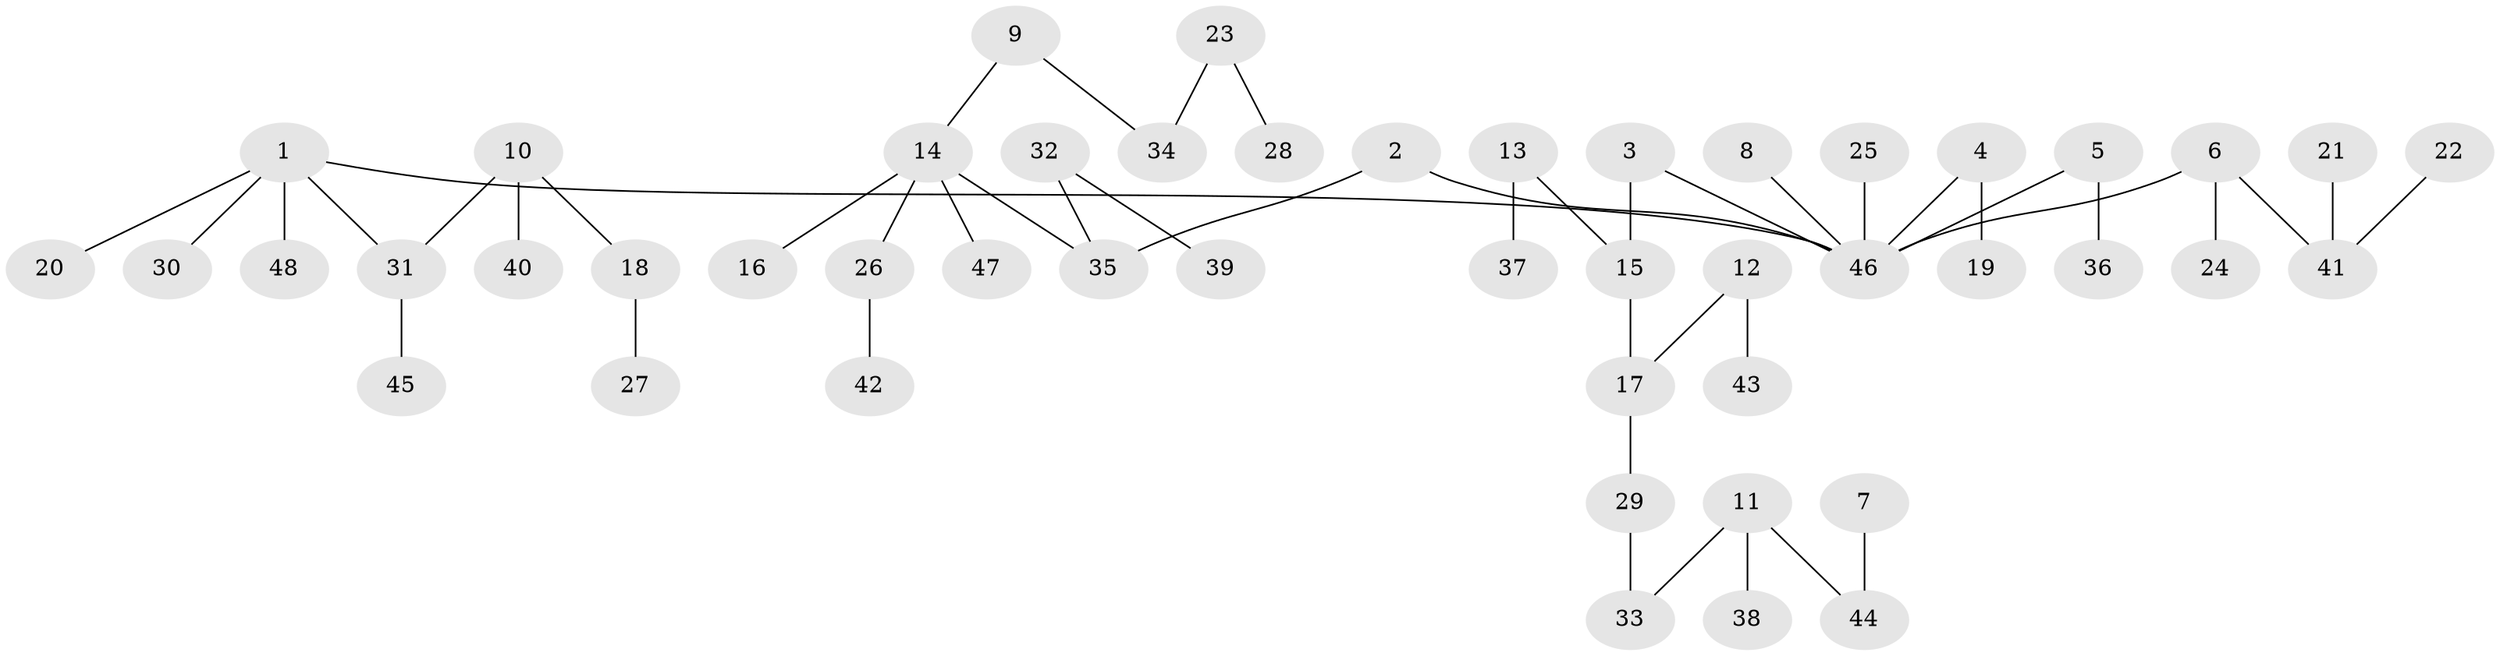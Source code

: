 // original degree distribution, {9: 0.010416666666666666, 3: 0.13541666666666666, 2: 0.2708333333333333, 4: 0.07291666666666667, 5: 0.020833333333333332, 1: 0.4791666666666667, 6: 0.010416666666666666}
// Generated by graph-tools (version 1.1) at 2025/02/03/09/25 03:02:26]
// undirected, 48 vertices, 47 edges
graph export_dot {
graph [start="1"]
  node [color=gray90,style=filled];
  1;
  2;
  3;
  4;
  5;
  6;
  7;
  8;
  9;
  10;
  11;
  12;
  13;
  14;
  15;
  16;
  17;
  18;
  19;
  20;
  21;
  22;
  23;
  24;
  25;
  26;
  27;
  28;
  29;
  30;
  31;
  32;
  33;
  34;
  35;
  36;
  37;
  38;
  39;
  40;
  41;
  42;
  43;
  44;
  45;
  46;
  47;
  48;
  1 -- 20 [weight=1.0];
  1 -- 30 [weight=1.0];
  1 -- 31 [weight=1.0];
  1 -- 46 [weight=1.0];
  1 -- 48 [weight=1.0];
  2 -- 35 [weight=1.0];
  2 -- 46 [weight=1.0];
  3 -- 15 [weight=1.0];
  3 -- 46 [weight=1.0];
  4 -- 19 [weight=1.0];
  4 -- 46 [weight=1.0];
  5 -- 36 [weight=1.0];
  5 -- 46 [weight=1.0];
  6 -- 24 [weight=1.0];
  6 -- 41 [weight=1.0];
  6 -- 46 [weight=1.0];
  7 -- 44 [weight=1.0];
  8 -- 46 [weight=1.0];
  9 -- 14 [weight=1.0];
  9 -- 34 [weight=1.0];
  10 -- 18 [weight=1.0];
  10 -- 31 [weight=1.0];
  10 -- 40 [weight=1.0];
  11 -- 33 [weight=1.0];
  11 -- 38 [weight=1.0];
  11 -- 44 [weight=1.0];
  12 -- 17 [weight=1.0];
  12 -- 43 [weight=1.0];
  13 -- 15 [weight=1.0];
  13 -- 37 [weight=1.0];
  14 -- 16 [weight=1.0];
  14 -- 26 [weight=1.0];
  14 -- 35 [weight=1.0];
  14 -- 47 [weight=1.0];
  15 -- 17 [weight=1.0];
  17 -- 29 [weight=1.0];
  18 -- 27 [weight=1.0];
  21 -- 41 [weight=1.0];
  22 -- 41 [weight=1.0];
  23 -- 28 [weight=1.0];
  23 -- 34 [weight=1.0];
  25 -- 46 [weight=1.0];
  26 -- 42 [weight=1.0];
  29 -- 33 [weight=1.0];
  31 -- 45 [weight=1.0];
  32 -- 35 [weight=1.0];
  32 -- 39 [weight=1.0];
}
